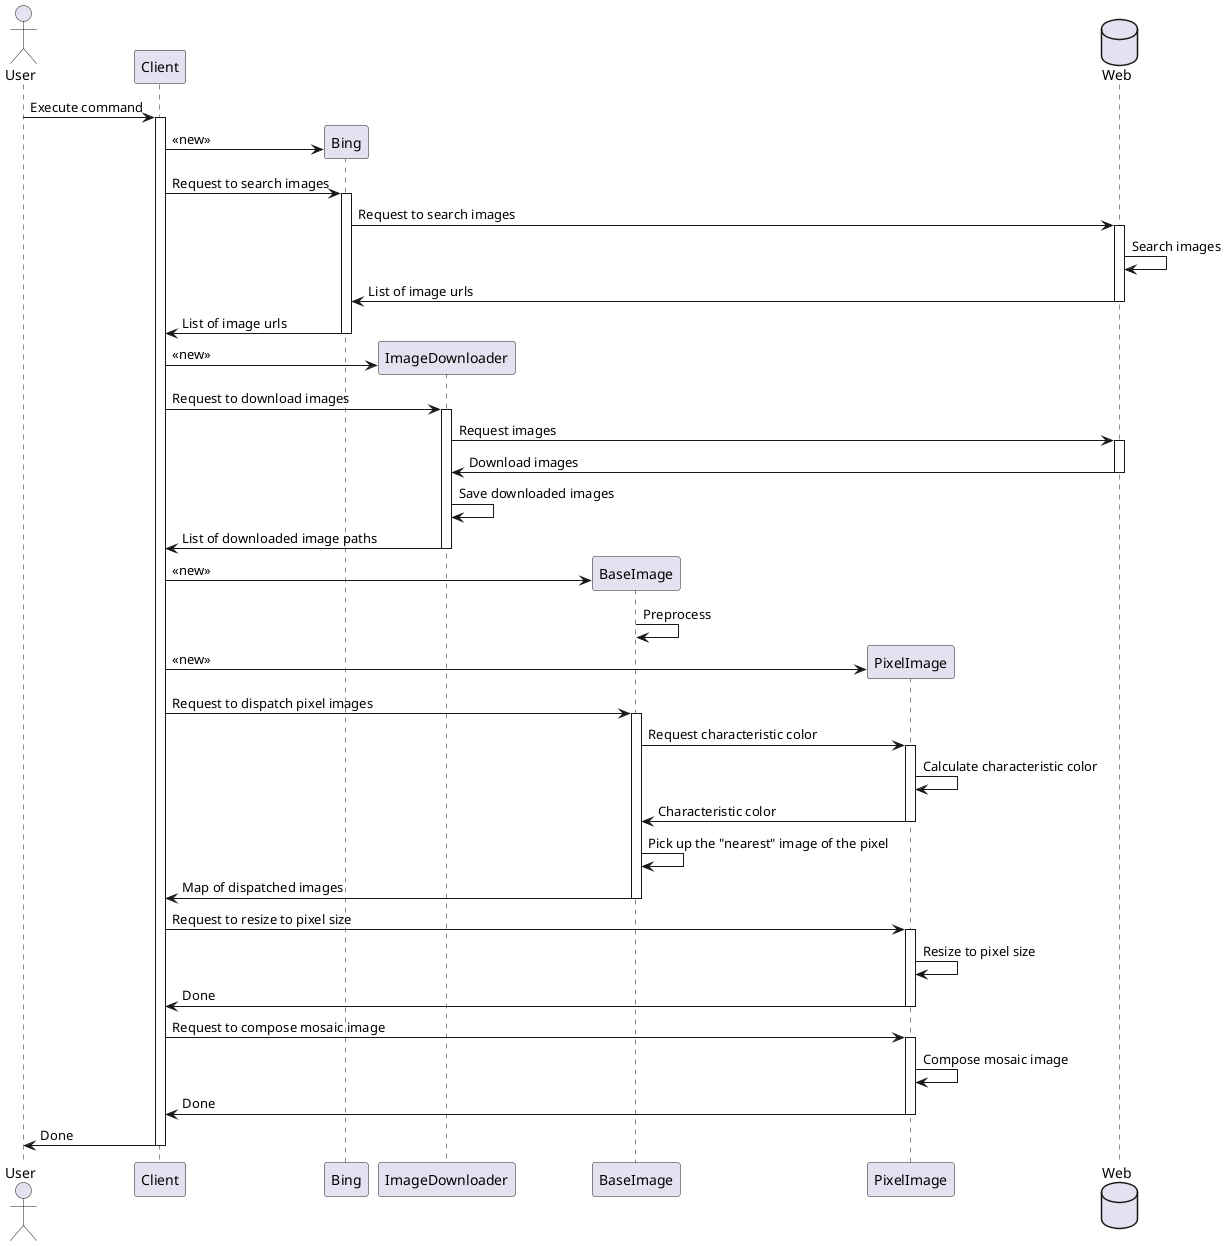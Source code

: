 @startuml

actor User
participant Client
participant Bing
participant ImageDownloader
participant BaseImage
participant PixelImage
database Web

User -> Client : Execute command
activate Client
create Bing
Client -> Bing : << new >>
Client -> Bing : Request to search images
activate Bing
Bing -> Web : Request to search images
activate Web
Web -> Web : Search images
Web -> Bing : List of image urls
deactivate Web
Bing -> Client : List of image urls
deactivate Bing

create ImageDownloader
Client -> ImageDownloader : << new >>
Client -> ImageDownloader : Request to download images
activate ImageDownloader
ImageDownloader -> Web : Request images
activate Web
Web -> ImageDownloader : Download images
deactivate Web
ImageDownloader -> ImageDownloader : Save downloaded images
ImageDownloader -> Client: List of downloaded image paths
deactivate ImageDownloader

create BaseImage
Client -> BaseImage : << new >>
BaseImage -> BaseImage : Preprocess

create PixelImage
Client -> PixelImage : << new >>

Client -> BaseImage : Request to dispatch pixel images
activate BaseImage
BaseImage -> PixelImage : Request characteristic color
activate PixelImage
PixelImage -> PixelImage : Calculate characteristic color
PixelImage -> BaseImage : Characteristic color
deactivate PixelImage
BaseImage -> BaseImage : Pick up the "nearest" image of the pixel
BaseImage -> Client : Map of dispatched images
deactivate BaseImage

Client -> PixelImage : Request to resize to pixel size
activate PixelImage
PixelImage -> PixelImage : Resize to pixel size
PixelImage -> Client : Done
deactivate PixelImage

Client->PixelImage : Request to compose mosaic image
activate PixelImage
PixelImage->PixelImage : Compose mosaic image
PixelImage->Client : Done
deactivate PixelImage

Client->User : Done
deactivate Client

@enduml
